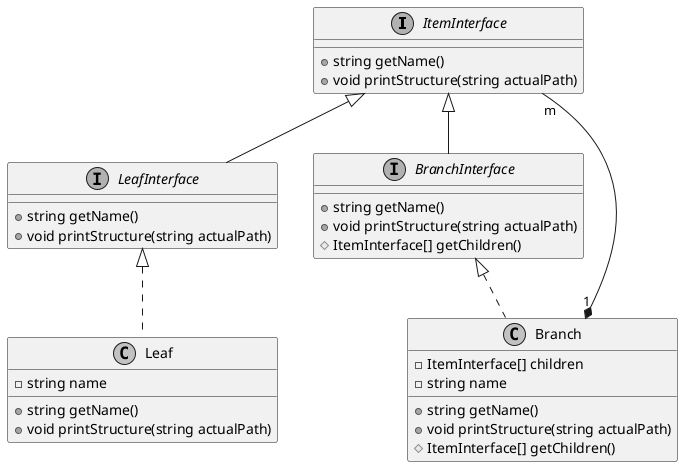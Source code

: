 @startuml

skinparam monochrome true

interface ItemInterface {
    +string getName()
    +void printStructure(string actualPath)
}

interface LeafInterface {
    +string getName()
    +void printStructure(string actualPath)
}

interface BranchInterface {
    +string getName()
    +void printStructure(string actualPath)
    #ItemInterface[] getChildren()
}

class Leaf {
    -string name
    +string getName()
    +void printStructure(string actualPath)
}

class Branch {
    -ItemInterface[] children
    -string name
    +string getName()
    +void printStructure(string actualPath)
    #ItemInterface[] getChildren()

}

ItemInterface <|-- LeafInterface
ItemInterface <|-- BranchInterface
LeafInterface <|.. Leaf
BranchInterface <|.. Branch
ItemInterface "m" --* "1" Branch


@enduml
